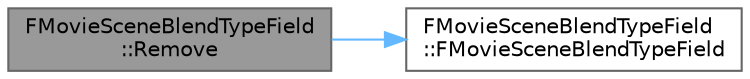 digraph "FMovieSceneBlendTypeField::Remove"
{
 // INTERACTIVE_SVG=YES
 // LATEX_PDF_SIZE
  bgcolor="transparent";
  edge [fontname=Helvetica,fontsize=10,labelfontname=Helvetica,labelfontsize=10];
  node [fontname=Helvetica,fontsize=10,shape=box,height=0.2,width=0.4];
  rankdir="LR";
  Node1 [id="Node000001",label="FMovieSceneBlendTypeField\l::Remove",height=0.2,width=0.4,color="gray40", fillcolor="grey60", style="filled", fontcolor="black",tooltip=" "];
  Node1 -> Node2 [id="edge1_Node000001_Node000002",color="steelblue1",style="solid",tooltip=" "];
  Node2 [id="Node000002",label="FMovieSceneBlendTypeField\l::FMovieSceneBlendTypeField",height=0.2,width=0.4,color="grey40", fillcolor="white", style="filled",URL="$d2/d49/structFMovieSceneBlendTypeField.html#a8e59c64d5d6116ad3d2d67b10abf3f06",tooltip="Constructor."];
}
